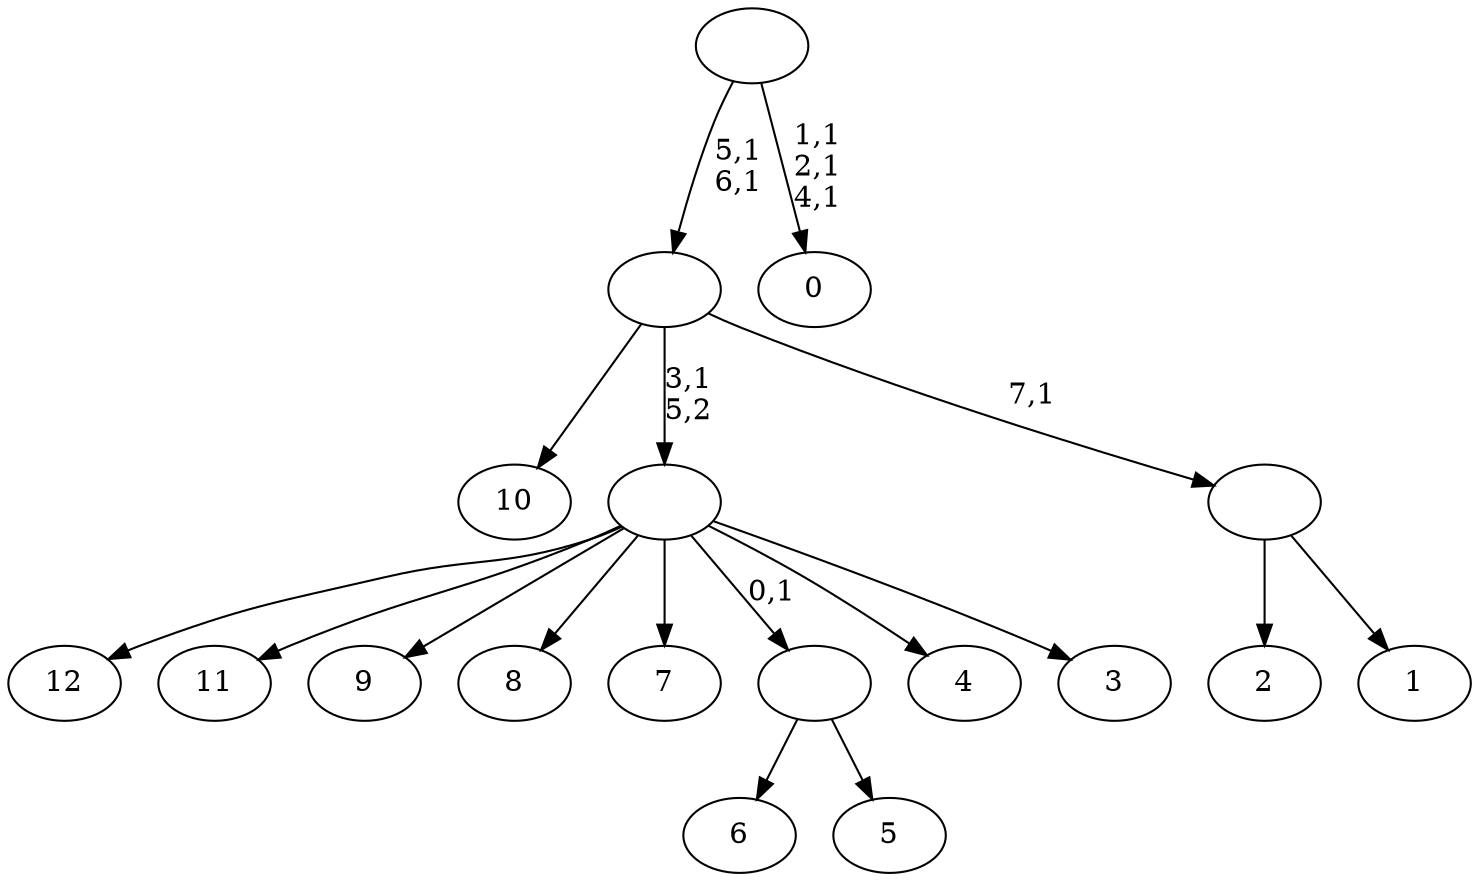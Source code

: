 digraph T {
	21 [label="12"]
	20 [label="11"]
	19 [label="10"]
	18 [label="9"]
	17 [label="8"]
	16 [label="7"]
	15 [label="6"]
	14 [label="5"]
	13 [label=""]
	12 [label="4"]
	11 [label="3"]
	10 [label=""]
	9 [label="2"]
	8 [label="1"]
	7 [label=""]
	6 [label=""]
	4 [label="0"]
	0 [label=""]
	13 -> 15 [label=""]
	13 -> 14 [label=""]
	10 -> 21 [label=""]
	10 -> 20 [label=""]
	10 -> 18 [label=""]
	10 -> 17 [label=""]
	10 -> 16 [label=""]
	10 -> 13 [label="0,1"]
	10 -> 12 [label=""]
	10 -> 11 [label=""]
	7 -> 9 [label=""]
	7 -> 8 [label=""]
	6 -> 19 [label=""]
	6 -> 10 [label="3,1\n5,2"]
	6 -> 7 [label="7,1"]
	0 -> 4 [label="1,1\n2,1\n4,1"]
	0 -> 6 [label="5,1\n6,1"]
}
